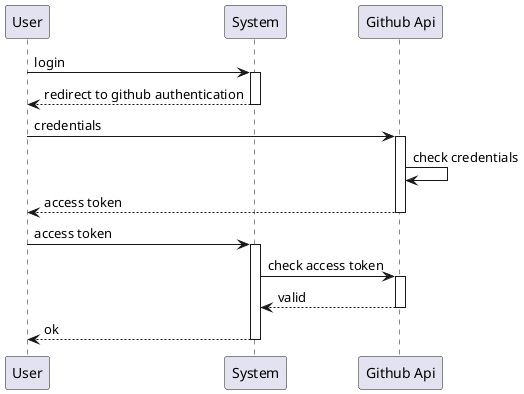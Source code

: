 @startuml
User -> System: login
activate System
System --> User: redirect to github authentication
deactivate System
User -> "Github Api": credentials
activate "Github Api"
"Github Api" -> "Github Api": check credentials
"Github Api" --> User: access token
deactivate "Github Api"
User -> System: access token
activate System
System -> "Github Api": check access token
activate "Github Api"
"Github Api" --> System: valid
deactivate "Github Api"
System --> User: ok
deactivate System
@enduml